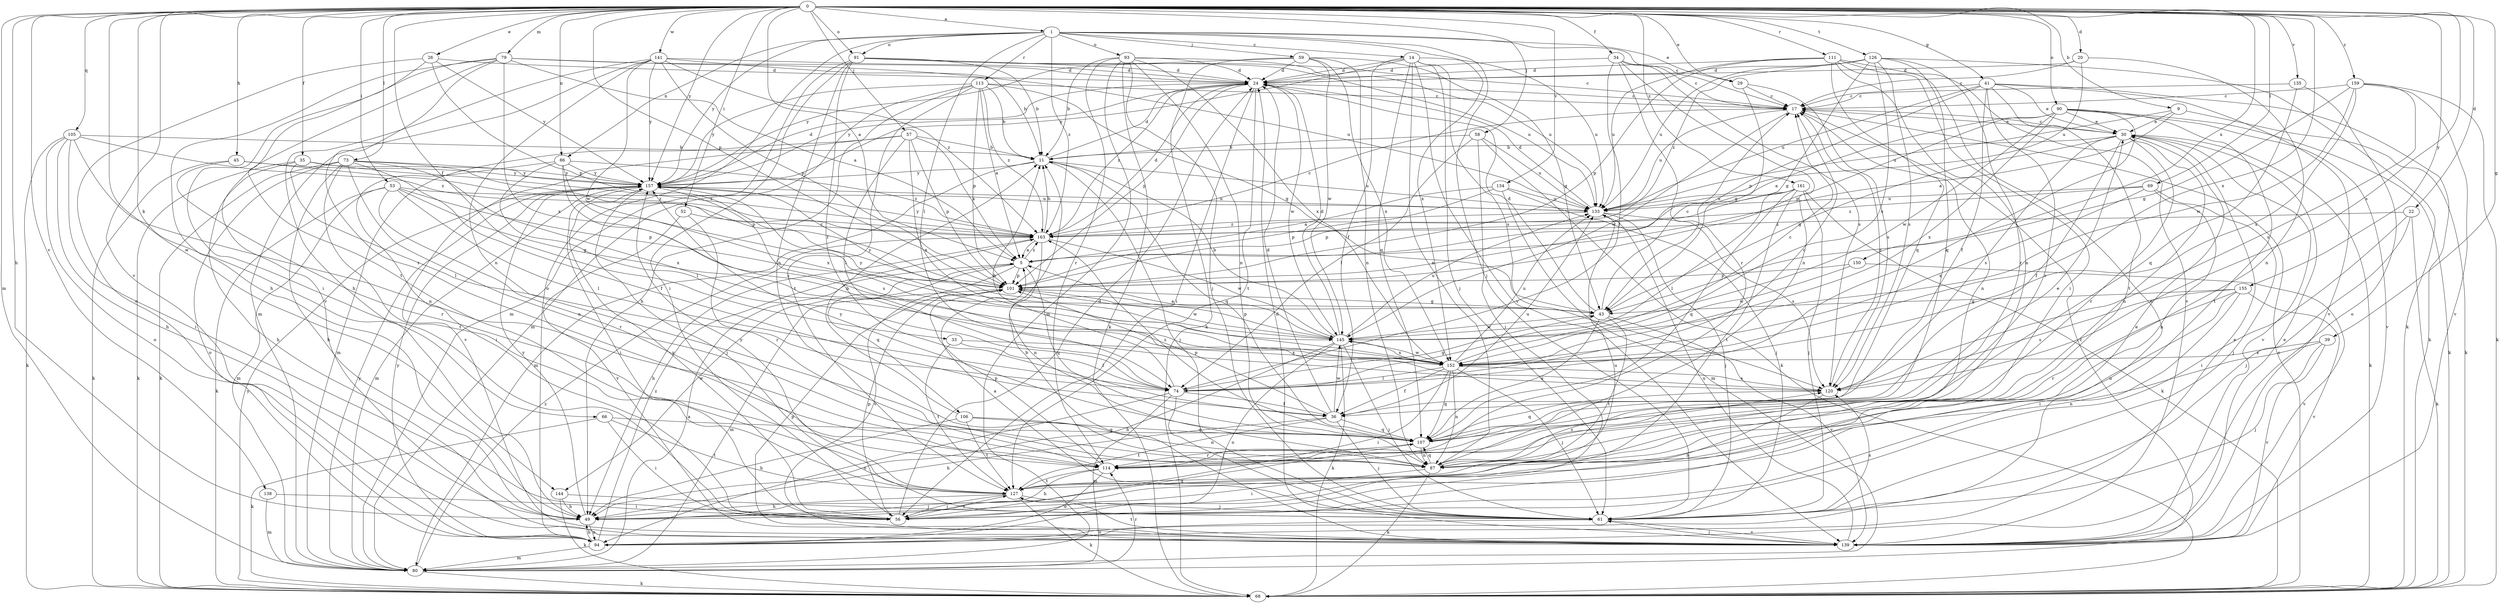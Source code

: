 strict digraph  {
0;
1;
5;
9;
11;
14;
17;
20;
22;
24;
26;
29;
30;
33;
34;
35;
36;
39;
41;
43;
45;
49;
52;
53;
56;
57;
58;
59;
61;
66;
68;
69;
73;
74;
79;
80;
86;
87;
90;
91;
93;
94;
101;
105;
106;
107;
111;
113;
114;
120;
126;
127;
133;
134;
135;
138;
139;
141;
144;
145;
150;
152;
155;
157;
159;
161;
163;
0 -> 1  [label=a];
0 -> 5  [label=a];
0 -> 9  [label=b];
0 -> 20  [label=d];
0 -> 22  [label=d];
0 -> 26  [label=e];
0 -> 29  [label=e];
0 -> 33  [label=f];
0 -> 34  [label=f];
0 -> 35  [label=f];
0 -> 39  [label=g];
0 -> 41  [label=g];
0 -> 45  [label=h];
0 -> 49  [label=h];
0 -> 52  [label=i];
0 -> 53  [label=i];
0 -> 57  [label=j];
0 -> 58  [label=j];
0 -> 66  [label=k];
0 -> 69  [label=l];
0 -> 73  [label=l];
0 -> 79  [label=m];
0 -> 80  [label=m];
0 -> 86  [label=n];
0 -> 90  [label=o];
0 -> 91  [label=o];
0 -> 101  [label=p];
0 -> 105  [label=q];
0 -> 111  [label=r];
0 -> 120  [label=s];
0 -> 126  [label=t];
0 -> 134  [label=v];
0 -> 135  [label=v];
0 -> 138  [label=v];
0 -> 139  [label=v];
0 -> 141  [label=w];
0 -> 144  [label=w];
0 -> 150  [label=x];
0 -> 152  [label=x];
0 -> 155  [label=y];
0 -> 157  [label=y];
0 -> 159  [label=z];
0 -> 161  [label=z];
1 -> 14  [label=c];
1 -> 17  [label=c];
1 -> 29  [label=e];
1 -> 59  [label=j];
1 -> 61  [label=j];
1 -> 74  [label=l];
1 -> 86  [label=n];
1 -> 91  [label=o];
1 -> 93  [label=o];
1 -> 94  [label=o];
1 -> 113  [label=r];
1 -> 152  [label=x];
1 -> 157  [label=y];
1 -> 163  [label=z];
5 -> 101  [label=p];
5 -> 106  [label=q];
5 -> 107  [label=q];
5 -> 139  [label=v];
5 -> 144  [label=w];
5 -> 163  [label=z];
9 -> 5  [label=a];
9 -> 30  [label=e];
9 -> 68  [label=k];
9 -> 133  [label=u];
11 -> 24  [label=d];
11 -> 61  [label=j];
11 -> 80  [label=m];
11 -> 107  [label=q];
11 -> 133  [label=u];
11 -> 157  [label=y];
14 -> 24  [label=d];
14 -> 36  [label=f];
14 -> 61  [label=j];
14 -> 87  [label=n];
14 -> 107  [label=q];
14 -> 120  [label=s];
14 -> 133  [label=u];
14 -> 139  [label=v];
14 -> 157  [label=y];
17 -> 30  [label=e];
17 -> 87  [label=n];
17 -> 133  [label=u];
17 -> 145  [label=w];
20 -> 17  [label=c];
20 -> 24  [label=d];
20 -> 87  [label=n];
20 -> 133  [label=u];
22 -> 56  [label=i];
22 -> 61  [label=j];
22 -> 68  [label=k];
22 -> 163  [label=z];
24 -> 17  [label=c];
24 -> 56  [label=i];
24 -> 101  [label=p];
24 -> 127  [label=t];
24 -> 145  [label=w];
24 -> 157  [label=y];
24 -> 163  [label=z];
26 -> 24  [label=d];
26 -> 94  [label=o];
26 -> 101  [label=p];
26 -> 127  [label=t];
26 -> 157  [label=y];
29 -> 17  [label=c];
29 -> 43  [label=g];
29 -> 120  [label=s];
30 -> 11  [label=b];
30 -> 17  [label=c];
30 -> 36  [label=f];
30 -> 43  [label=g];
30 -> 68  [label=k];
30 -> 87  [label=n];
30 -> 114  [label=r];
30 -> 120  [label=s];
30 -> 139  [label=v];
33 -> 74  [label=l];
33 -> 127  [label=t];
33 -> 152  [label=x];
34 -> 17  [label=c];
34 -> 24  [label=d];
34 -> 74  [label=l];
34 -> 87  [label=n];
34 -> 114  [label=r];
34 -> 120  [label=s];
35 -> 49  [label=h];
35 -> 68  [label=k];
35 -> 74  [label=l];
35 -> 157  [label=y];
35 -> 163  [label=z];
36 -> 24  [label=d];
36 -> 49  [label=h];
36 -> 61  [label=j];
36 -> 101  [label=p];
36 -> 107  [label=q];
36 -> 127  [label=t];
36 -> 133  [label=u];
36 -> 145  [label=w];
39 -> 61  [label=j];
39 -> 87  [label=n];
39 -> 139  [label=v];
39 -> 152  [label=x];
41 -> 17  [label=c];
41 -> 30  [label=e];
41 -> 36  [label=f];
41 -> 68  [label=k];
41 -> 101  [label=p];
41 -> 114  [label=r];
41 -> 127  [label=t];
41 -> 133  [label=u];
41 -> 139  [label=v];
43 -> 17  [label=c];
43 -> 24  [label=d];
43 -> 107  [label=q];
43 -> 127  [label=t];
43 -> 139  [label=v];
43 -> 145  [label=w];
43 -> 157  [label=y];
45 -> 68  [label=k];
45 -> 114  [label=r];
45 -> 157  [label=y];
45 -> 163  [label=z];
49 -> 94  [label=o];
49 -> 107  [label=q];
49 -> 133  [label=u];
49 -> 157  [label=y];
52 -> 114  [label=r];
52 -> 139  [label=v];
52 -> 163  [label=z];
53 -> 43  [label=g];
53 -> 68  [label=k];
53 -> 74  [label=l];
53 -> 80  [label=m];
53 -> 101  [label=p];
53 -> 114  [label=r];
53 -> 133  [label=u];
56 -> 24  [label=d];
56 -> 30  [label=e];
56 -> 101  [label=p];
56 -> 127  [label=t];
56 -> 157  [label=y];
57 -> 5  [label=a];
57 -> 11  [label=b];
57 -> 74  [label=l];
57 -> 80  [label=m];
57 -> 101  [label=p];
57 -> 139  [label=v];
57 -> 152  [label=x];
58 -> 11  [label=b];
58 -> 56  [label=i];
58 -> 68  [label=k];
58 -> 74  [label=l];
58 -> 133  [label=u];
59 -> 24  [label=d];
59 -> 43  [label=g];
59 -> 68  [label=k];
59 -> 87  [label=n];
59 -> 145  [label=w];
59 -> 152  [label=x];
59 -> 157  [label=y];
61 -> 5  [label=a];
61 -> 94  [label=o];
61 -> 120  [label=s];
61 -> 139  [label=v];
66 -> 56  [label=i];
66 -> 68  [label=k];
66 -> 107  [label=q];
66 -> 127  [label=t];
68 -> 17  [label=c];
68 -> 157  [label=y];
69 -> 61  [label=j];
69 -> 87  [label=n];
69 -> 133  [label=u];
69 -> 152  [label=x];
69 -> 163  [label=z];
73 -> 36  [label=f];
73 -> 49  [label=h];
73 -> 68  [label=k];
73 -> 87  [label=n];
73 -> 94  [label=o];
73 -> 101  [label=p];
73 -> 127  [label=t];
73 -> 152  [label=x];
73 -> 157  [label=y];
74 -> 11  [label=b];
74 -> 17  [label=c];
74 -> 36  [label=f];
74 -> 43  [label=g];
74 -> 61  [label=j];
74 -> 80  [label=m];
74 -> 94  [label=o];
79 -> 5  [label=a];
79 -> 24  [label=d];
79 -> 49  [label=h];
79 -> 56  [label=i];
79 -> 114  [label=r];
79 -> 133  [label=u];
79 -> 139  [label=v];
79 -> 152  [label=x];
80 -> 5  [label=a];
80 -> 17  [label=c];
80 -> 68  [label=k];
80 -> 114  [label=r];
80 -> 157  [label=y];
80 -> 163  [label=z];
86 -> 56  [label=i];
86 -> 74  [label=l];
86 -> 120  [label=s];
86 -> 152  [label=x];
86 -> 157  [label=y];
86 -> 163  [label=z];
87 -> 56  [label=i];
87 -> 68  [label=k];
87 -> 107  [label=q];
87 -> 120  [label=s];
90 -> 5  [label=a];
90 -> 30  [label=e];
90 -> 68  [label=k];
90 -> 74  [label=l];
90 -> 101  [label=p];
90 -> 127  [label=t];
90 -> 139  [label=v];
90 -> 145  [label=w];
90 -> 152  [label=x];
91 -> 11  [label=b];
91 -> 17  [label=c];
91 -> 24  [label=d];
91 -> 36  [label=f];
91 -> 56  [label=i];
91 -> 80  [label=m];
91 -> 87  [label=n];
91 -> 133  [label=u];
93 -> 11  [label=b];
93 -> 24  [label=d];
93 -> 61  [label=j];
93 -> 68  [label=k];
93 -> 80  [label=m];
93 -> 87  [label=n];
93 -> 114  [label=r];
93 -> 133  [label=u];
93 -> 152  [label=x];
94 -> 30  [label=e];
94 -> 49  [label=h];
94 -> 80  [label=m];
94 -> 157  [label=y];
94 -> 163  [label=z];
101 -> 43  [label=g];
101 -> 80  [label=m];
101 -> 145  [label=w];
105 -> 11  [label=b];
105 -> 49  [label=h];
105 -> 56  [label=i];
105 -> 68  [label=k];
105 -> 87  [label=n];
105 -> 94  [label=o];
105 -> 163  [label=z];
106 -> 11  [label=b];
106 -> 49  [label=h];
106 -> 87  [label=n];
106 -> 107  [label=q];
106 -> 127  [label=t];
107 -> 30  [label=e];
107 -> 87  [label=n];
107 -> 114  [label=r];
107 -> 157  [label=y];
107 -> 163  [label=z];
111 -> 24  [label=d];
111 -> 56  [label=i];
111 -> 87  [label=n];
111 -> 94  [label=o];
111 -> 101  [label=p];
111 -> 107  [label=q];
111 -> 133  [label=u];
111 -> 139  [label=v];
113 -> 5  [label=a];
113 -> 11  [label=b];
113 -> 17  [label=c];
113 -> 43  [label=g];
113 -> 49  [label=h];
113 -> 80  [label=m];
113 -> 101  [label=p];
113 -> 127  [label=t];
113 -> 157  [label=y];
113 -> 163  [label=z];
114 -> 49  [label=h];
114 -> 94  [label=o];
114 -> 101  [label=p];
114 -> 127  [label=t];
120 -> 17  [label=c];
120 -> 49  [label=h];
120 -> 107  [label=q];
126 -> 24  [label=d];
126 -> 43  [label=g];
126 -> 68  [label=k];
126 -> 107  [label=q];
126 -> 114  [label=r];
126 -> 120  [label=s];
126 -> 133  [label=u];
126 -> 152  [label=x];
126 -> 163  [label=z];
127 -> 49  [label=h];
127 -> 56  [label=i];
127 -> 61  [label=j];
127 -> 68  [label=k];
127 -> 157  [label=y];
133 -> 24  [label=d];
133 -> 61  [label=j];
133 -> 120  [label=s];
133 -> 163  [label=z];
134 -> 5  [label=a];
134 -> 61  [label=j];
134 -> 80  [label=m];
134 -> 101  [label=p];
134 -> 133  [label=u];
135 -> 17  [label=c];
135 -> 94  [label=o];
135 -> 107  [label=q];
138 -> 56  [label=i];
138 -> 80  [label=m];
139 -> 11  [label=b];
139 -> 24  [label=d];
139 -> 30  [label=e];
139 -> 61  [label=j];
139 -> 101  [label=p];
139 -> 127  [label=t];
139 -> 133  [label=u];
141 -> 11  [label=b];
141 -> 24  [label=d];
141 -> 49  [label=h];
141 -> 80  [label=m];
141 -> 87  [label=n];
141 -> 101  [label=p];
141 -> 145  [label=w];
141 -> 157  [label=y];
141 -> 163  [label=z];
144 -> 49  [label=h];
144 -> 61  [label=j];
144 -> 68  [label=k];
145 -> 5  [label=a];
145 -> 11  [label=b];
145 -> 24  [label=d];
145 -> 49  [label=h];
145 -> 61  [label=j];
145 -> 68  [label=k];
145 -> 94  [label=o];
145 -> 101  [label=p];
145 -> 133  [label=u];
145 -> 152  [label=x];
145 -> 157  [label=y];
150 -> 101  [label=p];
150 -> 139  [label=v];
150 -> 145  [label=w];
152 -> 17  [label=c];
152 -> 36  [label=f];
152 -> 56  [label=i];
152 -> 61  [label=j];
152 -> 74  [label=l];
152 -> 87  [label=n];
152 -> 107  [label=q];
152 -> 120  [label=s];
152 -> 133  [label=u];
152 -> 145  [label=w];
155 -> 43  [label=g];
155 -> 56  [label=i];
155 -> 87  [label=n];
155 -> 114  [label=r];
155 -> 120  [label=s];
155 -> 139  [label=v];
157 -> 24  [label=d];
157 -> 56  [label=i];
157 -> 61  [label=j];
157 -> 80  [label=m];
157 -> 120  [label=s];
157 -> 133  [label=u];
159 -> 17  [label=c];
159 -> 43  [label=g];
159 -> 68  [label=k];
159 -> 120  [label=s];
159 -> 139  [label=v];
159 -> 145  [label=w];
159 -> 152  [label=x];
161 -> 61  [label=j];
161 -> 68  [label=k];
161 -> 74  [label=l];
161 -> 101  [label=p];
161 -> 107  [label=q];
161 -> 127  [label=t];
161 -> 133  [label=u];
163 -> 5  [label=a];
163 -> 11  [label=b];
163 -> 17  [label=c];
163 -> 24  [label=d];
163 -> 49  [label=h];
163 -> 87  [label=n];
163 -> 145  [label=w];
163 -> 157  [label=y];
}
